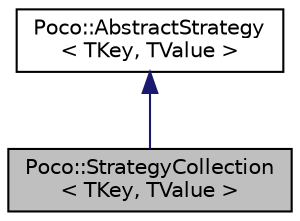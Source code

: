 digraph "Poco::StrategyCollection&lt; TKey, TValue &gt;"
{
 // LATEX_PDF_SIZE
  edge [fontname="Helvetica",fontsize="10",labelfontname="Helvetica",labelfontsize="10"];
  node [fontname="Helvetica",fontsize="10",shape=record];
  Node1 [label="Poco::StrategyCollection\l\< TKey, TValue \>",height=0.2,width=0.4,color="black", fillcolor="grey75", style="filled", fontcolor="black",tooltip="An StrategyCollection is a decorator masking n collections as a single one."];
  Node2 -> Node1 [dir="back",color="midnightblue",fontsize="10",style="solid"];
  Node2 [label="Poco::AbstractStrategy\l\< TKey, TValue \>",height=0.2,width=0.4,color="black", fillcolor="white", style="filled",URL="$classPoco_1_1AbstractStrategy.html",tooltip="An AbstractStrategy is the interface for all strategies."];
}
